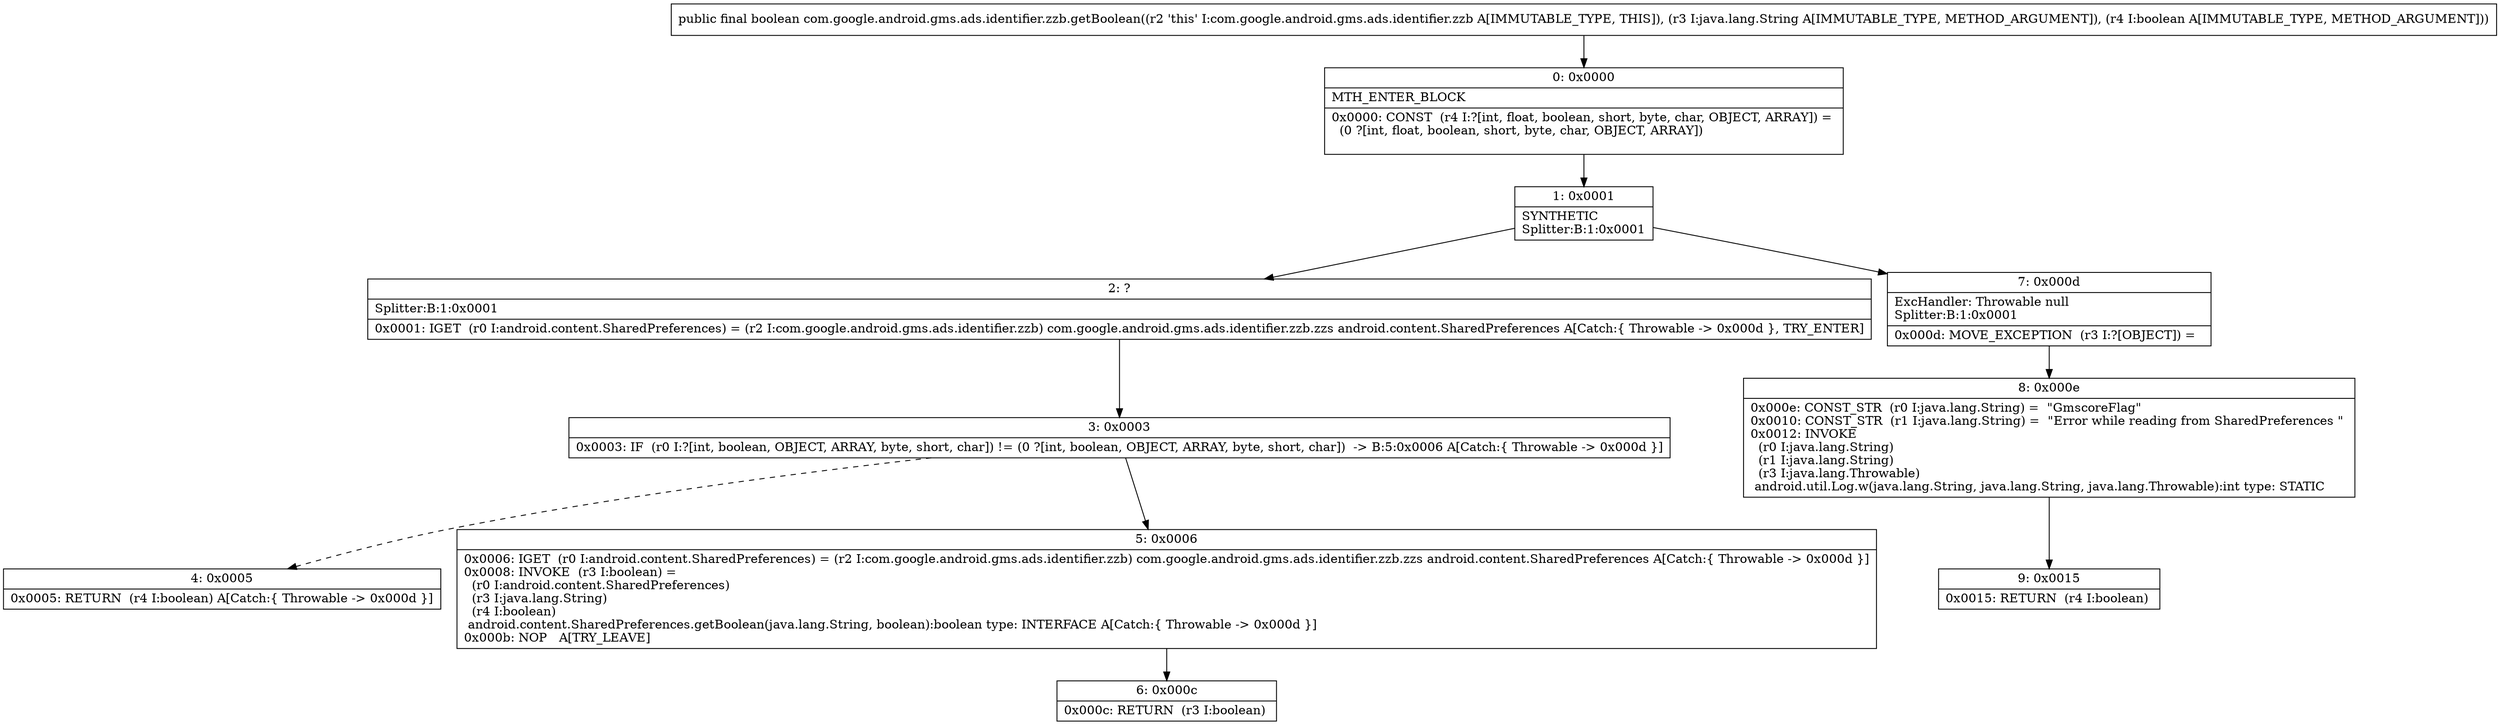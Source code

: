 digraph "CFG forcom.google.android.gms.ads.identifier.zzb.getBoolean(Ljava\/lang\/String;Z)Z" {
Node_0 [shape=record,label="{0\:\ 0x0000|MTH_ENTER_BLOCK\l|0x0000: CONST  (r4 I:?[int, float, boolean, short, byte, char, OBJECT, ARRAY]) = \l  (0 ?[int, float, boolean, short, byte, char, OBJECT, ARRAY])\l \l}"];
Node_1 [shape=record,label="{1\:\ 0x0001|SYNTHETIC\lSplitter:B:1:0x0001\l}"];
Node_2 [shape=record,label="{2\:\ ?|Splitter:B:1:0x0001\l|0x0001: IGET  (r0 I:android.content.SharedPreferences) = (r2 I:com.google.android.gms.ads.identifier.zzb) com.google.android.gms.ads.identifier.zzb.zzs android.content.SharedPreferences A[Catch:\{ Throwable \-\> 0x000d \}, TRY_ENTER]\l}"];
Node_3 [shape=record,label="{3\:\ 0x0003|0x0003: IF  (r0 I:?[int, boolean, OBJECT, ARRAY, byte, short, char]) != (0 ?[int, boolean, OBJECT, ARRAY, byte, short, char])  \-\> B:5:0x0006 A[Catch:\{ Throwable \-\> 0x000d \}]\l}"];
Node_4 [shape=record,label="{4\:\ 0x0005|0x0005: RETURN  (r4 I:boolean) A[Catch:\{ Throwable \-\> 0x000d \}]\l}"];
Node_5 [shape=record,label="{5\:\ 0x0006|0x0006: IGET  (r0 I:android.content.SharedPreferences) = (r2 I:com.google.android.gms.ads.identifier.zzb) com.google.android.gms.ads.identifier.zzb.zzs android.content.SharedPreferences A[Catch:\{ Throwable \-\> 0x000d \}]\l0x0008: INVOKE  (r3 I:boolean) = \l  (r0 I:android.content.SharedPreferences)\l  (r3 I:java.lang.String)\l  (r4 I:boolean)\l android.content.SharedPreferences.getBoolean(java.lang.String, boolean):boolean type: INTERFACE A[Catch:\{ Throwable \-\> 0x000d \}]\l0x000b: NOP   A[TRY_LEAVE]\l}"];
Node_6 [shape=record,label="{6\:\ 0x000c|0x000c: RETURN  (r3 I:boolean) \l}"];
Node_7 [shape=record,label="{7\:\ 0x000d|ExcHandler: Throwable null\lSplitter:B:1:0x0001\l|0x000d: MOVE_EXCEPTION  (r3 I:?[OBJECT]) =  \l}"];
Node_8 [shape=record,label="{8\:\ 0x000e|0x000e: CONST_STR  (r0 I:java.lang.String) =  \"GmscoreFlag\" \l0x0010: CONST_STR  (r1 I:java.lang.String) =  \"Error while reading from SharedPreferences \" \l0x0012: INVOKE  \l  (r0 I:java.lang.String)\l  (r1 I:java.lang.String)\l  (r3 I:java.lang.Throwable)\l android.util.Log.w(java.lang.String, java.lang.String, java.lang.Throwable):int type: STATIC \l}"];
Node_9 [shape=record,label="{9\:\ 0x0015|0x0015: RETURN  (r4 I:boolean) \l}"];
MethodNode[shape=record,label="{public final boolean com.google.android.gms.ads.identifier.zzb.getBoolean((r2 'this' I:com.google.android.gms.ads.identifier.zzb A[IMMUTABLE_TYPE, THIS]), (r3 I:java.lang.String A[IMMUTABLE_TYPE, METHOD_ARGUMENT]), (r4 I:boolean A[IMMUTABLE_TYPE, METHOD_ARGUMENT])) }"];
MethodNode -> Node_0;
Node_0 -> Node_1;
Node_1 -> Node_2;
Node_1 -> Node_7;
Node_2 -> Node_3;
Node_3 -> Node_4[style=dashed];
Node_3 -> Node_5;
Node_5 -> Node_6;
Node_7 -> Node_8;
Node_8 -> Node_9;
}

